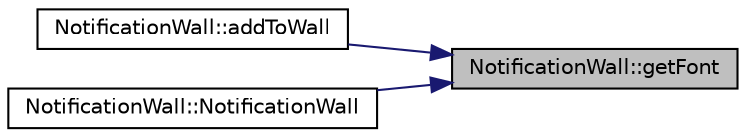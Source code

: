 digraph "NotificationWall::getFont"
{
 // LATEX_PDF_SIZE
  edge [fontname="Helvetica",fontsize="10",labelfontname="Helvetica",labelfontsize="10"];
  node [fontname="Helvetica",fontsize="10",shape=record];
  rankdir="RL";
  Node1 [label="NotificationWall::getFont",height=0.2,width=0.4,color="black", fillcolor="grey75", style="filled", fontcolor="black",tooltip=" "];
  Node1 -> Node2 [dir="back",color="midnightblue",fontsize="10",style="solid",fontname="Helvetica"];
  Node2 [label="NotificationWall::addToWall",height=0.2,width=0.4,color="black", fillcolor="white", style="filled",URL="$class_notification_wall.html#aa855b921732d7cffe8c8388d30ead116",tooltip=" "];
  Node1 -> Node3 [dir="back",color="midnightblue",fontsize="10",style="solid",fontname="Helvetica"];
  Node3 [label="NotificationWall::NotificationWall",height=0.2,width=0.4,color="black", fillcolor="white", style="filled",URL="$class_notification_wall.html#a3ccb93b8fa08c067479db1c6bf8f2cac",tooltip=" "];
}
